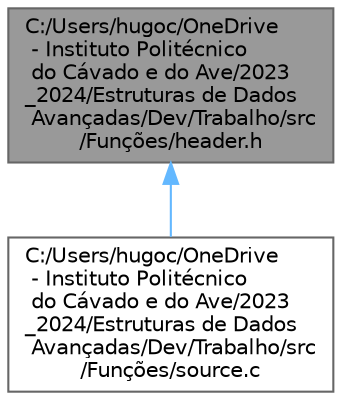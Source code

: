 digraph "C:/Users/hugoc/OneDrive - Instituto Politécnico do Cávado e do Ave/2023_2024/Estruturas de Dados Avançadas/Dev/Trabalho/src/Funções/header.h"
{
 // LATEX_PDF_SIZE
  bgcolor="transparent";
  edge [fontname=Helvetica,fontsize=10,labelfontname=Helvetica,labelfontsize=10];
  node [fontname=Helvetica,fontsize=10,shape=box,height=0.2,width=0.4];
  Node1 [id="Node000001",label="C:/Users/hugoc/OneDrive\l - Instituto Politécnico\l do Cávado e do Ave/2023\l_2024/Estruturas de Dados\l Avançadas/Dev/Trabalho/src\l/Funções/header.h",height=0.2,width=0.4,color="gray40", fillcolor="grey60", style="filled", fontcolor="black",tooltip=" "];
  Node1 -> Node2 [id="edge1_Node000001_Node000002",dir="back",color="steelblue1",style="solid",tooltip=" "];
  Node2 [id="Node000002",label="C:/Users/hugoc/OneDrive\l - Instituto Politécnico\l do Cávado e do Ave/2023\l_2024/Estruturas de Dados\l Avançadas/Dev/Trabalho/src\l/Funções/source.c",height=0.2,width=0.4,color="grey40", fillcolor="white", style="filled",URL="$source_8c.html",tooltip=" "];
}
